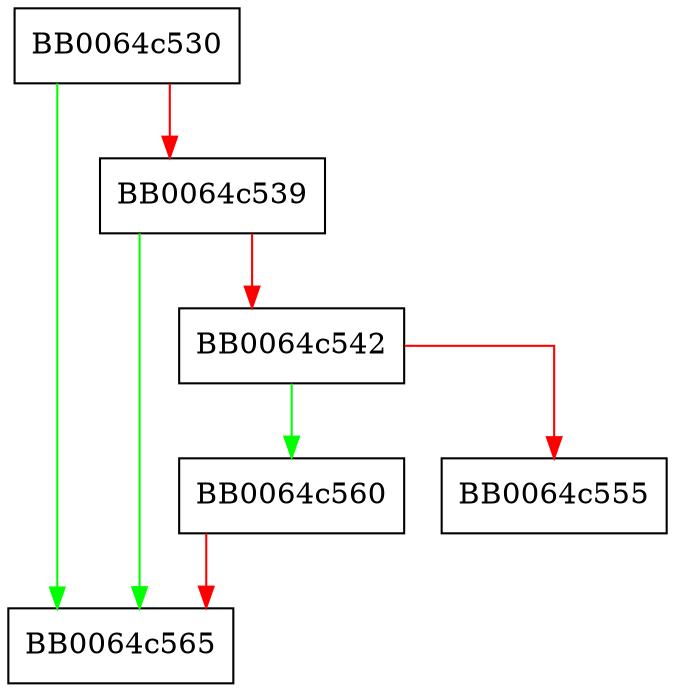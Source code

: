 digraph OSSL_STORE_LOADER_free {
  node [shape="box"];
  graph [splines=ortho];
  BB0064c530 -> BB0064c565 [color="green"];
  BB0064c530 -> BB0064c539 [color="red"];
  BB0064c539 -> BB0064c565 [color="green"];
  BB0064c539 -> BB0064c542 [color="red"];
  BB0064c542 -> BB0064c560 [color="green"];
  BB0064c542 -> BB0064c555 [color="red"];
  BB0064c560 -> BB0064c565 [color="red"];
}